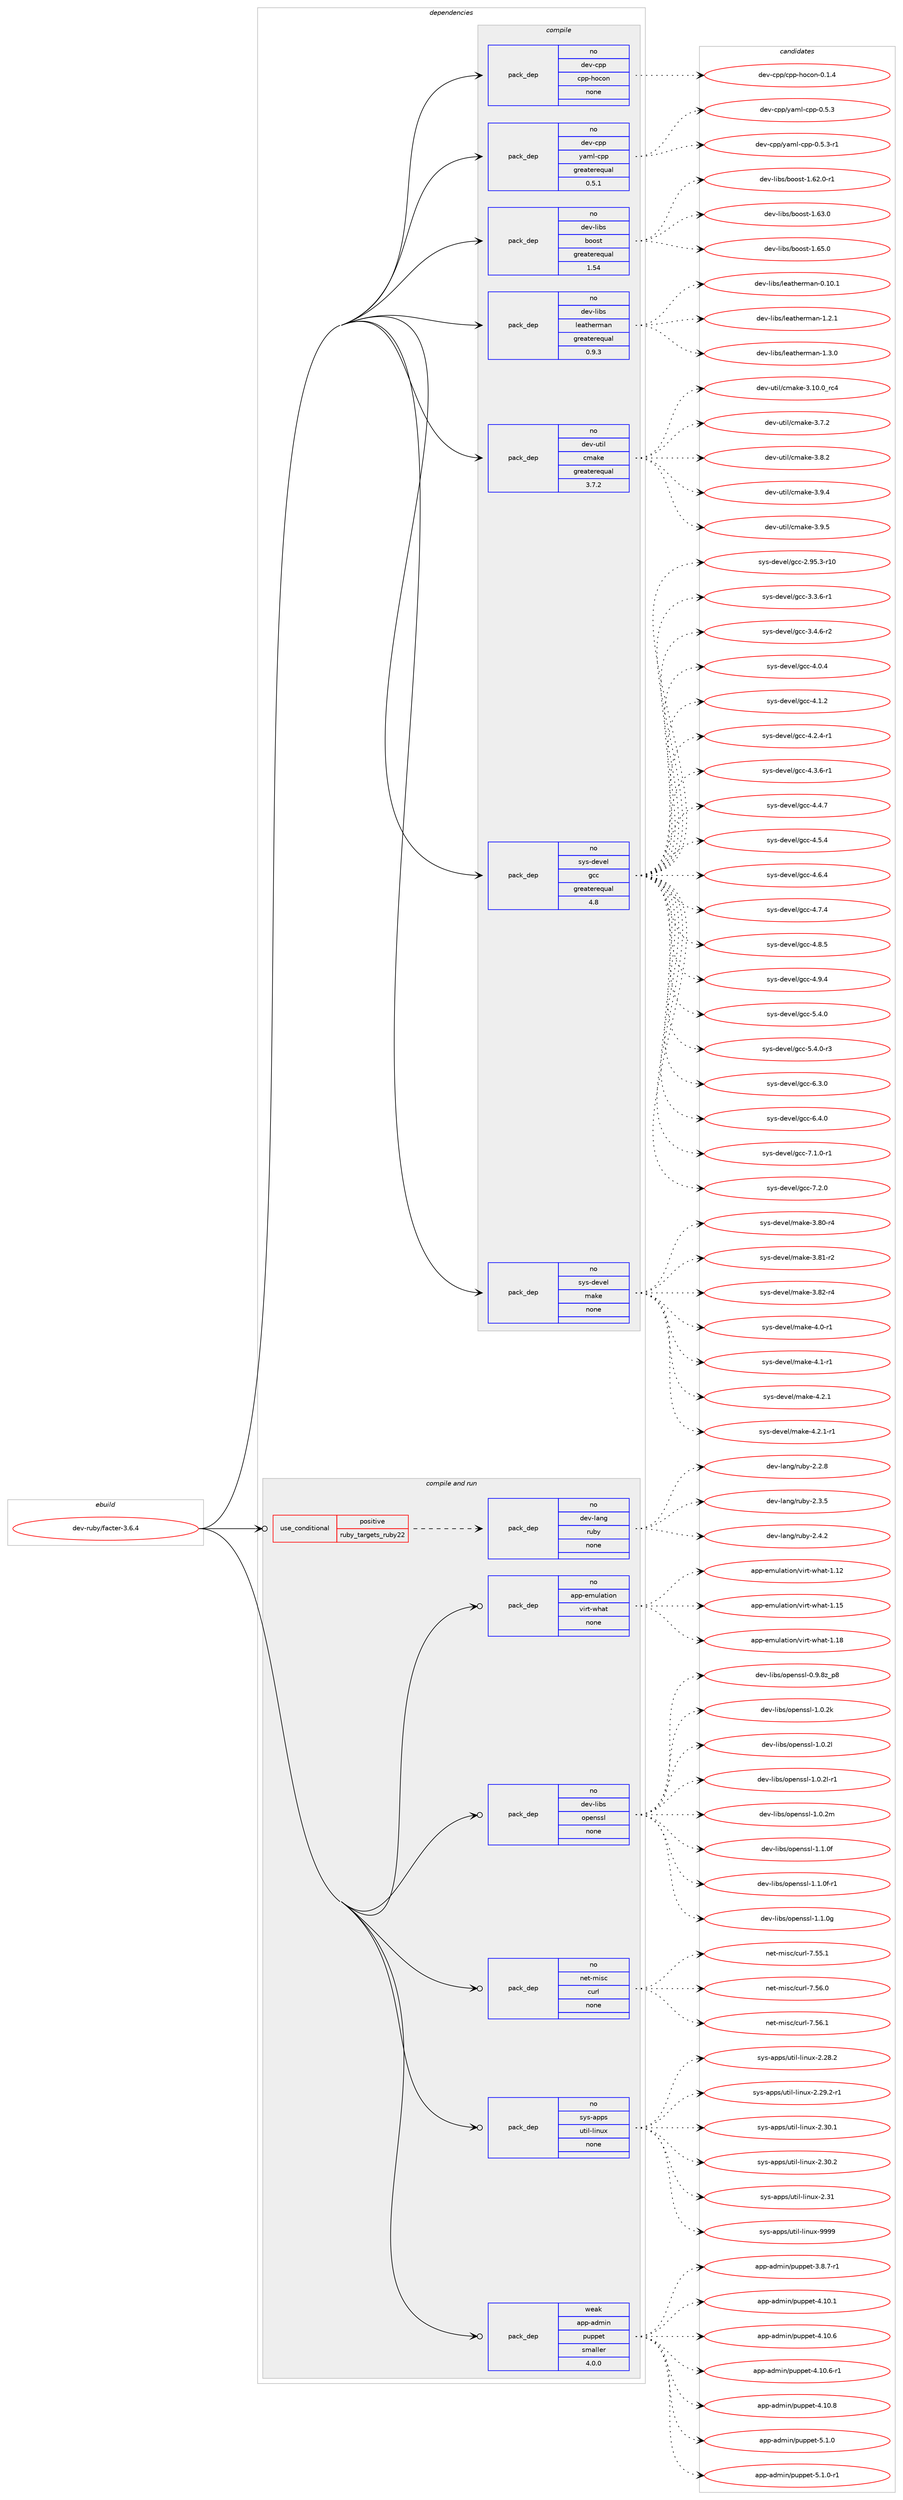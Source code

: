 digraph prolog {

# *************
# Graph options
# *************

newrank=true;
concentrate=true;
compound=true;
graph [rankdir=LR,fontname=Helvetica,fontsize=10,ranksep=1.5];#, ranksep=2.5, nodesep=0.2];
edge  [arrowhead=vee];
node  [fontname=Helvetica,fontsize=10];

# **********
# The ebuild
# **********

subgraph cluster_leftcol {
color=gray;
rank=same;
label=<<i>ebuild</i>>;
id [label="dev-ruby/facter-3.6.4", color=red, width=4, href="../dev-ruby/facter-3.6.4.svg"];
}

# ****************
# The dependencies
# ****************

subgraph cluster_midcol {
color=gray;
label=<<i>dependencies</i>>;
subgraph cluster_compile {
fillcolor="#eeeeee";
style=filled;
label=<<i>compile</i>>;
subgraph pack176905 {
dependency237493 [label=<<TABLE BORDER="0" CELLBORDER="1" CELLSPACING="0" CELLPADDING="4" WIDTH="220"><TR><TD ROWSPAN="6" CELLPADDING="30">pack_dep</TD></TR><TR><TD WIDTH="110">no</TD></TR><TR><TD>dev-cpp</TD></TR><TR><TD>cpp-hocon</TD></TR><TR><TD>none</TD></TR><TR><TD></TD></TR></TABLE>>, shape=none, color=blue];
}
id:e -> dependency237493:w [weight=20,style="solid",arrowhead="vee"];
subgraph pack176906 {
dependency237494 [label=<<TABLE BORDER="0" CELLBORDER="1" CELLSPACING="0" CELLPADDING="4" WIDTH="220"><TR><TD ROWSPAN="6" CELLPADDING="30">pack_dep</TD></TR><TR><TD WIDTH="110">no</TD></TR><TR><TD>dev-cpp</TD></TR><TR><TD>yaml-cpp</TD></TR><TR><TD>greaterequal</TD></TR><TR><TD>0.5.1</TD></TR></TABLE>>, shape=none, color=blue];
}
id:e -> dependency237494:w [weight=20,style="solid",arrowhead="vee"];
subgraph pack176907 {
dependency237495 [label=<<TABLE BORDER="0" CELLBORDER="1" CELLSPACING="0" CELLPADDING="4" WIDTH="220"><TR><TD ROWSPAN="6" CELLPADDING="30">pack_dep</TD></TR><TR><TD WIDTH="110">no</TD></TR><TR><TD>dev-libs</TD></TR><TR><TD>boost</TD></TR><TR><TD>greaterequal</TD></TR><TR><TD>1.54</TD></TR></TABLE>>, shape=none, color=blue];
}
id:e -> dependency237495:w [weight=20,style="solid",arrowhead="vee"];
subgraph pack176908 {
dependency237496 [label=<<TABLE BORDER="0" CELLBORDER="1" CELLSPACING="0" CELLPADDING="4" WIDTH="220"><TR><TD ROWSPAN="6" CELLPADDING="30">pack_dep</TD></TR><TR><TD WIDTH="110">no</TD></TR><TR><TD>dev-libs</TD></TR><TR><TD>leatherman</TD></TR><TR><TD>greaterequal</TD></TR><TR><TD>0.9.3</TD></TR></TABLE>>, shape=none, color=blue];
}
id:e -> dependency237496:w [weight=20,style="solid",arrowhead="vee"];
subgraph pack176909 {
dependency237497 [label=<<TABLE BORDER="0" CELLBORDER="1" CELLSPACING="0" CELLPADDING="4" WIDTH="220"><TR><TD ROWSPAN="6" CELLPADDING="30">pack_dep</TD></TR><TR><TD WIDTH="110">no</TD></TR><TR><TD>dev-util</TD></TR><TR><TD>cmake</TD></TR><TR><TD>greaterequal</TD></TR><TR><TD>3.7.2</TD></TR></TABLE>>, shape=none, color=blue];
}
id:e -> dependency237497:w [weight=20,style="solid",arrowhead="vee"];
subgraph pack176910 {
dependency237498 [label=<<TABLE BORDER="0" CELLBORDER="1" CELLSPACING="0" CELLPADDING="4" WIDTH="220"><TR><TD ROWSPAN="6" CELLPADDING="30">pack_dep</TD></TR><TR><TD WIDTH="110">no</TD></TR><TR><TD>sys-devel</TD></TR><TR><TD>gcc</TD></TR><TR><TD>greaterequal</TD></TR><TR><TD>4.8</TD></TR></TABLE>>, shape=none, color=blue];
}
id:e -> dependency237498:w [weight=20,style="solid",arrowhead="vee"];
subgraph pack176911 {
dependency237499 [label=<<TABLE BORDER="0" CELLBORDER="1" CELLSPACING="0" CELLPADDING="4" WIDTH="220"><TR><TD ROWSPAN="6" CELLPADDING="30">pack_dep</TD></TR><TR><TD WIDTH="110">no</TD></TR><TR><TD>sys-devel</TD></TR><TR><TD>make</TD></TR><TR><TD>none</TD></TR><TR><TD></TD></TR></TABLE>>, shape=none, color=blue];
}
id:e -> dependency237499:w [weight=20,style="solid",arrowhead="vee"];
}
subgraph cluster_compileandrun {
fillcolor="#eeeeee";
style=filled;
label=<<i>compile and run</i>>;
subgraph cond56511 {
dependency237500 [label=<<TABLE BORDER="0" CELLBORDER="1" CELLSPACING="0" CELLPADDING="4"><TR><TD ROWSPAN="3" CELLPADDING="10">use_conditional</TD></TR><TR><TD>positive</TD></TR><TR><TD>ruby_targets_ruby22</TD></TR></TABLE>>, shape=none, color=red];
subgraph pack176912 {
dependency237501 [label=<<TABLE BORDER="0" CELLBORDER="1" CELLSPACING="0" CELLPADDING="4" WIDTH="220"><TR><TD ROWSPAN="6" CELLPADDING="30">pack_dep</TD></TR><TR><TD WIDTH="110">no</TD></TR><TR><TD>dev-lang</TD></TR><TR><TD>ruby</TD></TR><TR><TD>none</TD></TR><TR><TD></TD></TR></TABLE>>, shape=none, color=blue];
}
dependency237500:e -> dependency237501:w [weight=20,style="dashed",arrowhead="vee"];
}
id:e -> dependency237500:w [weight=20,style="solid",arrowhead="odotvee"];
subgraph pack176913 {
dependency237502 [label=<<TABLE BORDER="0" CELLBORDER="1" CELLSPACING="0" CELLPADDING="4" WIDTH="220"><TR><TD ROWSPAN="6" CELLPADDING="30">pack_dep</TD></TR><TR><TD WIDTH="110">no</TD></TR><TR><TD>app-emulation</TD></TR><TR><TD>virt-what</TD></TR><TR><TD>none</TD></TR><TR><TD></TD></TR></TABLE>>, shape=none, color=blue];
}
id:e -> dependency237502:w [weight=20,style="solid",arrowhead="odotvee"];
subgraph pack176914 {
dependency237503 [label=<<TABLE BORDER="0" CELLBORDER="1" CELLSPACING="0" CELLPADDING="4" WIDTH="220"><TR><TD ROWSPAN="6" CELLPADDING="30">pack_dep</TD></TR><TR><TD WIDTH="110">no</TD></TR><TR><TD>dev-libs</TD></TR><TR><TD>openssl</TD></TR><TR><TD>none</TD></TR><TR><TD></TD></TR></TABLE>>, shape=none, color=blue];
}
id:e -> dependency237503:w [weight=20,style="solid",arrowhead="odotvee"];
subgraph pack176915 {
dependency237504 [label=<<TABLE BORDER="0" CELLBORDER="1" CELLSPACING="0" CELLPADDING="4" WIDTH="220"><TR><TD ROWSPAN="6" CELLPADDING="30">pack_dep</TD></TR><TR><TD WIDTH="110">no</TD></TR><TR><TD>net-misc</TD></TR><TR><TD>curl</TD></TR><TR><TD>none</TD></TR><TR><TD></TD></TR></TABLE>>, shape=none, color=blue];
}
id:e -> dependency237504:w [weight=20,style="solid",arrowhead="odotvee"];
subgraph pack176916 {
dependency237505 [label=<<TABLE BORDER="0" CELLBORDER="1" CELLSPACING="0" CELLPADDING="4" WIDTH="220"><TR><TD ROWSPAN="6" CELLPADDING="30">pack_dep</TD></TR><TR><TD WIDTH="110">no</TD></TR><TR><TD>sys-apps</TD></TR><TR><TD>util-linux</TD></TR><TR><TD>none</TD></TR><TR><TD></TD></TR></TABLE>>, shape=none, color=blue];
}
id:e -> dependency237505:w [weight=20,style="solid",arrowhead="odotvee"];
subgraph pack176917 {
dependency237506 [label=<<TABLE BORDER="0" CELLBORDER="1" CELLSPACING="0" CELLPADDING="4" WIDTH="220"><TR><TD ROWSPAN="6" CELLPADDING="30">pack_dep</TD></TR><TR><TD WIDTH="110">weak</TD></TR><TR><TD>app-admin</TD></TR><TR><TD>puppet</TD></TR><TR><TD>smaller</TD></TR><TR><TD>4.0.0</TD></TR></TABLE>>, shape=none, color=blue];
}
id:e -> dependency237506:w [weight=20,style="solid",arrowhead="odotvee"];
}
subgraph cluster_run {
fillcolor="#eeeeee";
style=filled;
label=<<i>run</i>>;
}
}

# **************
# The candidates
# **************

subgraph cluster_choices {
rank=same;
color=gray;
label=<<i>candidates</i>>;

subgraph choice176905 {
color=black;
nodesep=1;
choice100101118459911211247991121124510411199111110454846494652 [label="dev-cpp/cpp-hocon-0.1.4", color=red, width=4,href="../dev-cpp/cpp-hocon-0.1.4.svg"];
dependency237493:e -> choice100101118459911211247991121124510411199111110454846494652:w [style=dotted,weight="100"];
}
subgraph choice176906 {
color=black;
nodesep=1;
choice100101118459911211247121971091084599112112454846534651 [label="dev-cpp/yaml-cpp-0.5.3", color=red, width=4,href="../dev-cpp/yaml-cpp-0.5.3.svg"];
choice1001011184599112112471219710910845991121124548465346514511449 [label="dev-cpp/yaml-cpp-0.5.3-r1", color=red, width=4,href="../dev-cpp/yaml-cpp-0.5.3-r1.svg"];
dependency237494:e -> choice100101118459911211247121971091084599112112454846534651:w [style=dotted,weight="100"];
dependency237494:e -> choice1001011184599112112471219710910845991121124548465346514511449:w [style=dotted,weight="100"];
}
subgraph choice176907 {
color=black;
nodesep=1;
choice10010111845108105981154798111111115116454946545046484511449 [label="dev-libs/boost-1.62.0-r1", color=red, width=4,href="../dev-libs/boost-1.62.0-r1.svg"];
choice1001011184510810598115479811111111511645494654514648 [label="dev-libs/boost-1.63.0", color=red, width=4,href="../dev-libs/boost-1.63.0.svg"];
choice1001011184510810598115479811111111511645494654534648 [label="dev-libs/boost-1.65.0", color=red, width=4,href="../dev-libs/boost-1.65.0.svg"];
dependency237495:e -> choice10010111845108105981154798111111115116454946545046484511449:w [style=dotted,weight="100"];
dependency237495:e -> choice1001011184510810598115479811111111511645494654514648:w [style=dotted,weight="100"];
dependency237495:e -> choice1001011184510810598115479811111111511645494654534648:w [style=dotted,weight="100"];
}
subgraph choice176908 {
color=black;
nodesep=1;
choice100101118451081059811547108101971161041011141099711045484649484649 [label="dev-libs/leatherman-0.10.1", color=red, width=4,href="../dev-libs/leatherman-0.10.1.svg"];
choice1001011184510810598115471081019711610410111410997110454946504649 [label="dev-libs/leatherman-1.2.1", color=red, width=4,href="../dev-libs/leatherman-1.2.1.svg"];
choice1001011184510810598115471081019711610410111410997110454946514648 [label="dev-libs/leatherman-1.3.0", color=red, width=4,href="../dev-libs/leatherman-1.3.0.svg"];
dependency237496:e -> choice100101118451081059811547108101971161041011141099711045484649484649:w [style=dotted,weight="100"];
dependency237496:e -> choice1001011184510810598115471081019711610410111410997110454946504649:w [style=dotted,weight="100"];
dependency237496:e -> choice1001011184510810598115471081019711610410111410997110454946514648:w [style=dotted,weight="100"];
}
subgraph choice176909 {
color=black;
nodesep=1;
choice1001011184511711610510847991099710710145514649484648951149952 [label="dev-util/cmake-3.10.0_rc4", color=red, width=4,href="../dev-util/cmake-3.10.0_rc4.svg"];
choice10010111845117116105108479910997107101455146554650 [label="dev-util/cmake-3.7.2", color=red, width=4,href="../dev-util/cmake-3.7.2.svg"];
choice10010111845117116105108479910997107101455146564650 [label="dev-util/cmake-3.8.2", color=red, width=4,href="../dev-util/cmake-3.8.2.svg"];
choice10010111845117116105108479910997107101455146574652 [label="dev-util/cmake-3.9.4", color=red, width=4,href="../dev-util/cmake-3.9.4.svg"];
choice10010111845117116105108479910997107101455146574653 [label="dev-util/cmake-3.9.5", color=red, width=4,href="../dev-util/cmake-3.9.5.svg"];
dependency237497:e -> choice1001011184511711610510847991099710710145514649484648951149952:w [style=dotted,weight="100"];
dependency237497:e -> choice10010111845117116105108479910997107101455146554650:w [style=dotted,weight="100"];
dependency237497:e -> choice10010111845117116105108479910997107101455146564650:w [style=dotted,weight="100"];
dependency237497:e -> choice10010111845117116105108479910997107101455146574652:w [style=dotted,weight="100"];
dependency237497:e -> choice10010111845117116105108479910997107101455146574653:w [style=dotted,weight="100"];
}
subgraph choice176910 {
color=black;
nodesep=1;
choice1151211154510010111810110847103999945504657534651451144948 [label="sys-devel/gcc-2.95.3-r10", color=red, width=4,href="../sys-devel/gcc-2.95.3-r10.svg"];
choice115121115451001011181011084710399994551465146544511449 [label="sys-devel/gcc-3.3.6-r1", color=red, width=4,href="../sys-devel/gcc-3.3.6-r1.svg"];
choice115121115451001011181011084710399994551465246544511450 [label="sys-devel/gcc-3.4.6-r2", color=red, width=4,href="../sys-devel/gcc-3.4.6-r2.svg"];
choice11512111545100101118101108471039999455246484652 [label="sys-devel/gcc-4.0.4", color=red, width=4,href="../sys-devel/gcc-4.0.4.svg"];
choice11512111545100101118101108471039999455246494650 [label="sys-devel/gcc-4.1.2", color=red, width=4,href="../sys-devel/gcc-4.1.2.svg"];
choice115121115451001011181011084710399994552465046524511449 [label="sys-devel/gcc-4.2.4-r1", color=red, width=4,href="../sys-devel/gcc-4.2.4-r1.svg"];
choice115121115451001011181011084710399994552465146544511449 [label="sys-devel/gcc-4.3.6-r1", color=red, width=4,href="../sys-devel/gcc-4.3.6-r1.svg"];
choice11512111545100101118101108471039999455246524655 [label="sys-devel/gcc-4.4.7", color=red, width=4,href="../sys-devel/gcc-4.4.7.svg"];
choice11512111545100101118101108471039999455246534652 [label="sys-devel/gcc-4.5.4", color=red, width=4,href="../sys-devel/gcc-4.5.4.svg"];
choice11512111545100101118101108471039999455246544652 [label="sys-devel/gcc-4.6.4", color=red, width=4,href="../sys-devel/gcc-4.6.4.svg"];
choice11512111545100101118101108471039999455246554652 [label="sys-devel/gcc-4.7.4", color=red, width=4,href="../sys-devel/gcc-4.7.4.svg"];
choice11512111545100101118101108471039999455246564653 [label="sys-devel/gcc-4.8.5", color=red, width=4,href="../sys-devel/gcc-4.8.5.svg"];
choice11512111545100101118101108471039999455246574652 [label="sys-devel/gcc-4.9.4", color=red, width=4,href="../sys-devel/gcc-4.9.4.svg"];
choice11512111545100101118101108471039999455346524648 [label="sys-devel/gcc-5.4.0", color=red, width=4,href="../sys-devel/gcc-5.4.0.svg"];
choice115121115451001011181011084710399994553465246484511451 [label="sys-devel/gcc-5.4.0-r3", color=red, width=4,href="../sys-devel/gcc-5.4.0-r3.svg"];
choice11512111545100101118101108471039999455446514648 [label="sys-devel/gcc-6.3.0", color=red, width=4,href="../sys-devel/gcc-6.3.0.svg"];
choice11512111545100101118101108471039999455446524648 [label="sys-devel/gcc-6.4.0", color=red, width=4,href="../sys-devel/gcc-6.4.0.svg"];
choice115121115451001011181011084710399994555464946484511449 [label="sys-devel/gcc-7.1.0-r1", color=red, width=4,href="../sys-devel/gcc-7.1.0-r1.svg"];
choice11512111545100101118101108471039999455546504648 [label="sys-devel/gcc-7.2.0", color=red, width=4,href="../sys-devel/gcc-7.2.0.svg"];
dependency237498:e -> choice1151211154510010111810110847103999945504657534651451144948:w [style=dotted,weight="100"];
dependency237498:e -> choice115121115451001011181011084710399994551465146544511449:w [style=dotted,weight="100"];
dependency237498:e -> choice115121115451001011181011084710399994551465246544511450:w [style=dotted,weight="100"];
dependency237498:e -> choice11512111545100101118101108471039999455246484652:w [style=dotted,weight="100"];
dependency237498:e -> choice11512111545100101118101108471039999455246494650:w [style=dotted,weight="100"];
dependency237498:e -> choice115121115451001011181011084710399994552465046524511449:w [style=dotted,weight="100"];
dependency237498:e -> choice115121115451001011181011084710399994552465146544511449:w [style=dotted,weight="100"];
dependency237498:e -> choice11512111545100101118101108471039999455246524655:w [style=dotted,weight="100"];
dependency237498:e -> choice11512111545100101118101108471039999455246534652:w [style=dotted,weight="100"];
dependency237498:e -> choice11512111545100101118101108471039999455246544652:w [style=dotted,weight="100"];
dependency237498:e -> choice11512111545100101118101108471039999455246554652:w [style=dotted,weight="100"];
dependency237498:e -> choice11512111545100101118101108471039999455246564653:w [style=dotted,weight="100"];
dependency237498:e -> choice11512111545100101118101108471039999455246574652:w [style=dotted,weight="100"];
dependency237498:e -> choice11512111545100101118101108471039999455346524648:w [style=dotted,weight="100"];
dependency237498:e -> choice115121115451001011181011084710399994553465246484511451:w [style=dotted,weight="100"];
dependency237498:e -> choice11512111545100101118101108471039999455446514648:w [style=dotted,weight="100"];
dependency237498:e -> choice11512111545100101118101108471039999455446524648:w [style=dotted,weight="100"];
dependency237498:e -> choice115121115451001011181011084710399994555464946484511449:w [style=dotted,weight="100"];
dependency237498:e -> choice11512111545100101118101108471039999455546504648:w [style=dotted,weight="100"];
}
subgraph choice176911 {
color=black;
nodesep=1;
choice11512111545100101118101108471099710710145514656484511452 [label="sys-devel/make-3.80-r4", color=red, width=4,href="../sys-devel/make-3.80-r4.svg"];
choice11512111545100101118101108471099710710145514656494511450 [label="sys-devel/make-3.81-r2", color=red, width=4,href="../sys-devel/make-3.81-r2.svg"];
choice11512111545100101118101108471099710710145514656504511452 [label="sys-devel/make-3.82-r4", color=red, width=4,href="../sys-devel/make-3.82-r4.svg"];
choice115121115451001011181011084710997107101455246484511449 [label="sys-devel/make-4.0-r1", color=red, width=4,href="../sys-devel/make-4.0-r1.svg"];
choice115121115451001011181011084710997107101455246494511449 [label="sys-devel/make-4.1-r1", color=red, width=4,href="../sys-devel/make-4.1-r1.svg"];
choice115121115451001011181011084710997107101455246504649 [label="sys-devel/make-4.2.1", color=red, width=4,href="../sys-devel/make-4.2.1.svg"];
choice1151211154510010111810110847109971071014552465046494511449 [label="sys-devel/make-4.2.1-r1", color=red, width=4,href="../sys-devel/make-4.2.1-r1.svg"];
dependency237499:e -> choice11512111545100101118101108471099710710145514656484511452:w [style=dotted,weight="100"];
dependency237499:e -> choice11512111545100101118101108471099710710145514656494511450:w [style=dotted,weight="100"];
dependency237499:e -> choice11512111545100101118101108471099710710145514656504511452:w [style=dotted,weight="100"];
dependency237499:e -> choice115121115451001011181011084710997107101455246484511449:w [style=dotted,weight="100"];
dependency237499:e -> choice115121115451001011181011084710997107101455246494511449:w [style=dotted,weight="100"];
dependency237499:e -> choice115121115451001011181011084710997107101455246504649:w [style=dotted,weight="100"];
dependency237499:e -> choice1151211154510010111810110847109971071014552465046494511449:w [style=dotted,weight="100"];
}
subgraph choice176912 {
color=black;
nodesep=1;
choice10010111845108971101034711411798121455046504656 [label="dev-lang/ruby-2.2.8", color=red, width=4,href="../dev-lang/ruby-2.2.8.svg"];
choice10010111845108971101034711411798121455046514653 [label="dev-lang/ruby-2.3.5", color=red, width=4,href="../dev-lang/ruby-2.3.5.svg"];
choice10010111845108971101034711411798121455046524650 [label="dev-lang/ruby-2.4.2", color=red, width=4,href="../dev-lang/ruby-2.4.2.svg"];
dependency237501:e -> choice10010111845108971101034711411798121455046504656:w [style=dotted,weight="100"];
dependency237501:e -> choice10010111845108971101034711411798121455046514653:w [style=dotted,weight="100"];
dependency237501:e -> choice10010111845108971101034711411798121455046524650:w [style=dotted,weight="100"];
}
subgraph choice176913 {
color=black;
nodesep=1;
choice9711211245101109117108971161051111104711810511411645119104971164549464950 [label="app-emulation/virt-what-1.12", color=red, width=4,href="../app-emulation/virt-what-1.12.svg"];
choice9711211245101109117108971161051111104711810511411645119104971164549464953 [label="app-emulation/virt-what-1.15", color=red, width=4,href="../app-emulation/virt-what-1.15.svg"];
choice9711211245101109117108971161051111104711810511411645119104971164549464956 [label="app-emulation/virt-what-1.18", color=red, width=4,href="../app-emulation/virt-what-1.18.svg"];
dependency237502:e -> choice9711211245101109117108971161051111104711810511411645119104971164549464950:w [style=dotted,weight="100"];
dependency237502:e -> choice9711211245101109117108971161051111104711810511411645119104971164549464953:w [style=dotted,weight="100"];
dependency237502:e -> choice9711211245101109117108971161051111104711810511411645119104971164549464956:w [style=dotted,weight="100"];
}
subgraph choice176914 {
color=black;
nodesep=1;
choice1001011184510810598115471111121011101151151084548465746561229511256 [label="dev-libs/openssl-0.9.8z_p8", color=red, width=4,href="../dev-libs/openssl-0.9.8z_p8.svg"];
choice100101118451081059811547111112101110115115108454946484650107 [label="dev-libs/openssl-1.0.2k", color=red, width=4,href="../dev-libs/openssl-1.0.2k.svg"];
choice100101118451081059811547111112101110115115108454946484650108 [label="dev-libs/openssl-1.0.2l", color=red, width=4,href="../dev-libs/openssl-1.0.2l.svg"];
choice1001011184510810598115471111121011101151151084549464846501084511449 [label="dev-libs/openssl-1.0.2l-r1", color=red, width=4,href="../dev-libs/openssl-1.0.2l-r1.svg"];
choice100101118451081059811547111112101110115115108454946484650109 [label="dev-libs/openssl-1.0.2m", color=red, width=4,href="../dev-libs/openssl-1.0.2m.svg"];
choice100101118451081059811547111112101110115115108454946494648102 [label="dev-libs/openssl-1.1.0f", color=red, width=4,href="../dev-libs/openssl-1.1.0f.svg"];
choice1001011184510810598115471111121011101151151084549464946481024511449 [label="dev-libs/openssl-1.1.0f-r1", color=red, width=4,href="../dev-libs/openssl-1.1.0f-r1.svg"];
choice100101118451081059811547111112101110115115108454946494648103 [label="dev-libs/openssl-1.1.0g", color=red, width=4,href="../dev-libs/openssl-1.1.0g.svg"];
dependency237503:e -> choice1001011184510810598115471111121011101151151084548465746561229511256:w [style=dotted,weight="100"];
dependency237503:e -> choice100101118451081059811547111112101110115115108454946484650107:w [style=dotted,weight="100"];
dependency237503:e -> choice100101118451081059811547111112101110115115108454946484650108:w [style=dotted,weight="100"];
dependency237503:e -> choice1001011184510810598115471111121011101151151084549464846501084511449:w [style=dotted,weight="100"];
dependency237503:e -> choice100101118451081059811547111112101110115115108454946484650109:w [style=dotted,weight="100"];
dependency237503:e -> choice100101118451081059811547111112101110115115108454946494648102:w [style=dotted,weight="100"];
dependency237503:e -> choice1001011184510810598115471111121011101151151084549464946481024511449:w [style=dotted,weight="100"];
dependency237503:e -> choice100101118451081059811547111112101110115115108454946494648103:w [style=dotted,weight="100"];
}
subgraph choice176915 {
color=black;
nodesep=1;
choice1101011164510910511599479911711410845554653534649 [label="net-misc/curl-7.55.1", color=red, width=4,href="../net-misc/curl-7.55.1.svg"];
choice1101011164510910511599479911711410845554653544648 [label="net-misc/curl-7.56.0", color=red, width=4,href="../net-misc/curl-7.56.0.svg"];
choice1101011164510910511599479911711410845554653544649 [label="net-misc/curl-7.56.1", color=red, width=4,href="../net-misc/curl-7.56.1.svg"];
dependency237504:e -> choice1101011164510910511599479911711410845554653534649:w [style=dotted,weight="100"];
dependency237504:e -> choice1101011164510910511599479911711410845554653544648:w [style=dotted,weight="100"];
dependency237504:e -> choice1101011164510910511599479911711410845554653544649:w [style=dotted,weight="100"];
}
subgraph choice176916 {
color=black;
nodesep=1;
choice1151211154597112112115471171161051084510810511011712045504650564650 [label="sys-apps/util-linux-2.28.2", color=red, width=4,href="../sys-apps/util-linux-2.28.2.svg"];
choice11512111545971121121154711711610510845108105110117120455046505746504511449 [label="sys-apps/util-linux-2.29.2-r1", color=red, width=4,href="../sys-apps/util-linux-2.29.2-r1.svg"];
choice1151211154597112112115471171161051084510810511011712045504651484649 [label="sys-apps/util-linux-2.30.1", color=red, width=4,href="../sys-apps/util-linux-2.30.1.svg"];
choice1151211154597112112115471171161051084510810511011712045504651484650 [label="sys-apps/util-linux-2.30.2", color=red, width=4,href="../sys-apps/util-linux-2.30.2.svg"];
choice115121115459711211211547117116105108451081051101171204550465149 [label="sys-apps/util-linux-2.31", color=red, width=4,href="../sys-apps/util-linux-2.31.svg"];
choice115121115459711211211547117116105108451081051101171204557575757 [label="sys-apps/util-linux-9999", color=red, width=4,href="../sys-apps/util-linux-9999.svg"];
dependency237505:e -> choice1151211154597112112115471171161051084510810511011712045504650564650:w [style=dotted,weight="100"];
dependency237505:e -> choice11512111545971121121154711711610510845108105110117120455046505746504511449:w [style=dotted,weight="100"];
dependency237505:e -> choice1151211154597112112115471171161051084510810511011712045504651484649:w [style=dotted,weight="100"];
dependency237505:e -> choice1151211154597112112115471171161051084510810511011712045504651484650:w [style=dotted,weight="100"];
dependency237505:e -> choice115121115459711211211547117116105108451081051101171204550465149:w [style=dotted,weight="100"];
dependency237505:e -> choice115121115459711211211547117116105108451081051101171204557575757:w [style=dotted,weight="100"];
}
subgraph choice176917 {
color=black;
nodesep=1;
choice971121124597100109105110471121171121121011164551465646554511449 [label="app-admin/puppet-3.8.7-r1", color=red, width=4,href="../app-admin/puppet-3.8.7-r1.svg"];
choice9711211245971001091051104711211711211210111645524649484649 [label="app-admin/puppet-4.10.1", color=red, width=4,href="../app-admin/puppet-4.10.1.svg"];
choice9711211245971001091051104711211711211210111645524649484654 [label="app-admin/puppet-4.10.6", color=red, width=4,href="../app-admin/puppet-4.10.6.svg"];
choice97112112459710010910511047112117112112101116455246494846544511449 [label="app-admin/puppet-4.10.6-r1", color=red, width=4,href="../app-admin/puppet-4.10.6-r1.svg"];
choice9711211245971001091051104711211711211210111645524649484656 [label="app-admin/puppet-4.10.8", color=red, width=4,href="../app-admin/puppet-4.10.8.svg"];
choice97112112459710010910511047112117112112101116455346494648 [label="app-admin/puppet-5.1.0", color=red, width=4,href="../app-admin/puppet-5.1.0.svg"];
choice971121124597100109105110471121171121121011164553464946484511449 [label="app-admin/puppet-5.1.0-r1", color=red, width=4,href="../app-admin/puppet-5.1.0-r1.svg"];
dependency237506:e -> choice971121124597100109105110471121171121121011164551465646554511449:w [style=dotted,weight="100"];
dependency237506:e -> choice9711211245971001091051104711211711211210111645524649484649:w [style=dotted,weight="100"];
dependency237506:e -> choice9711211245971001091051104711211711211210111645524649484654:w [style=dotted,weight="100"];
dependency237506:e -> choice97112112459710010910511047112117112112101116455246494846544511449:w [style=dotted,weight="100"];
dependency237506:e -> choice9711211245971001091051104711211711211210111645524649484656:w [style=dotted,weight="100"];
dependency237506:e -> choice97112112459710010910511047112117112112101116455346494648:w [style=dotted,weight="100"];
dependency237506:e -> choice971121124597100109105110471121171121121011164553464946484511449:w [style=dotted,weight="100"];
}
}

}
